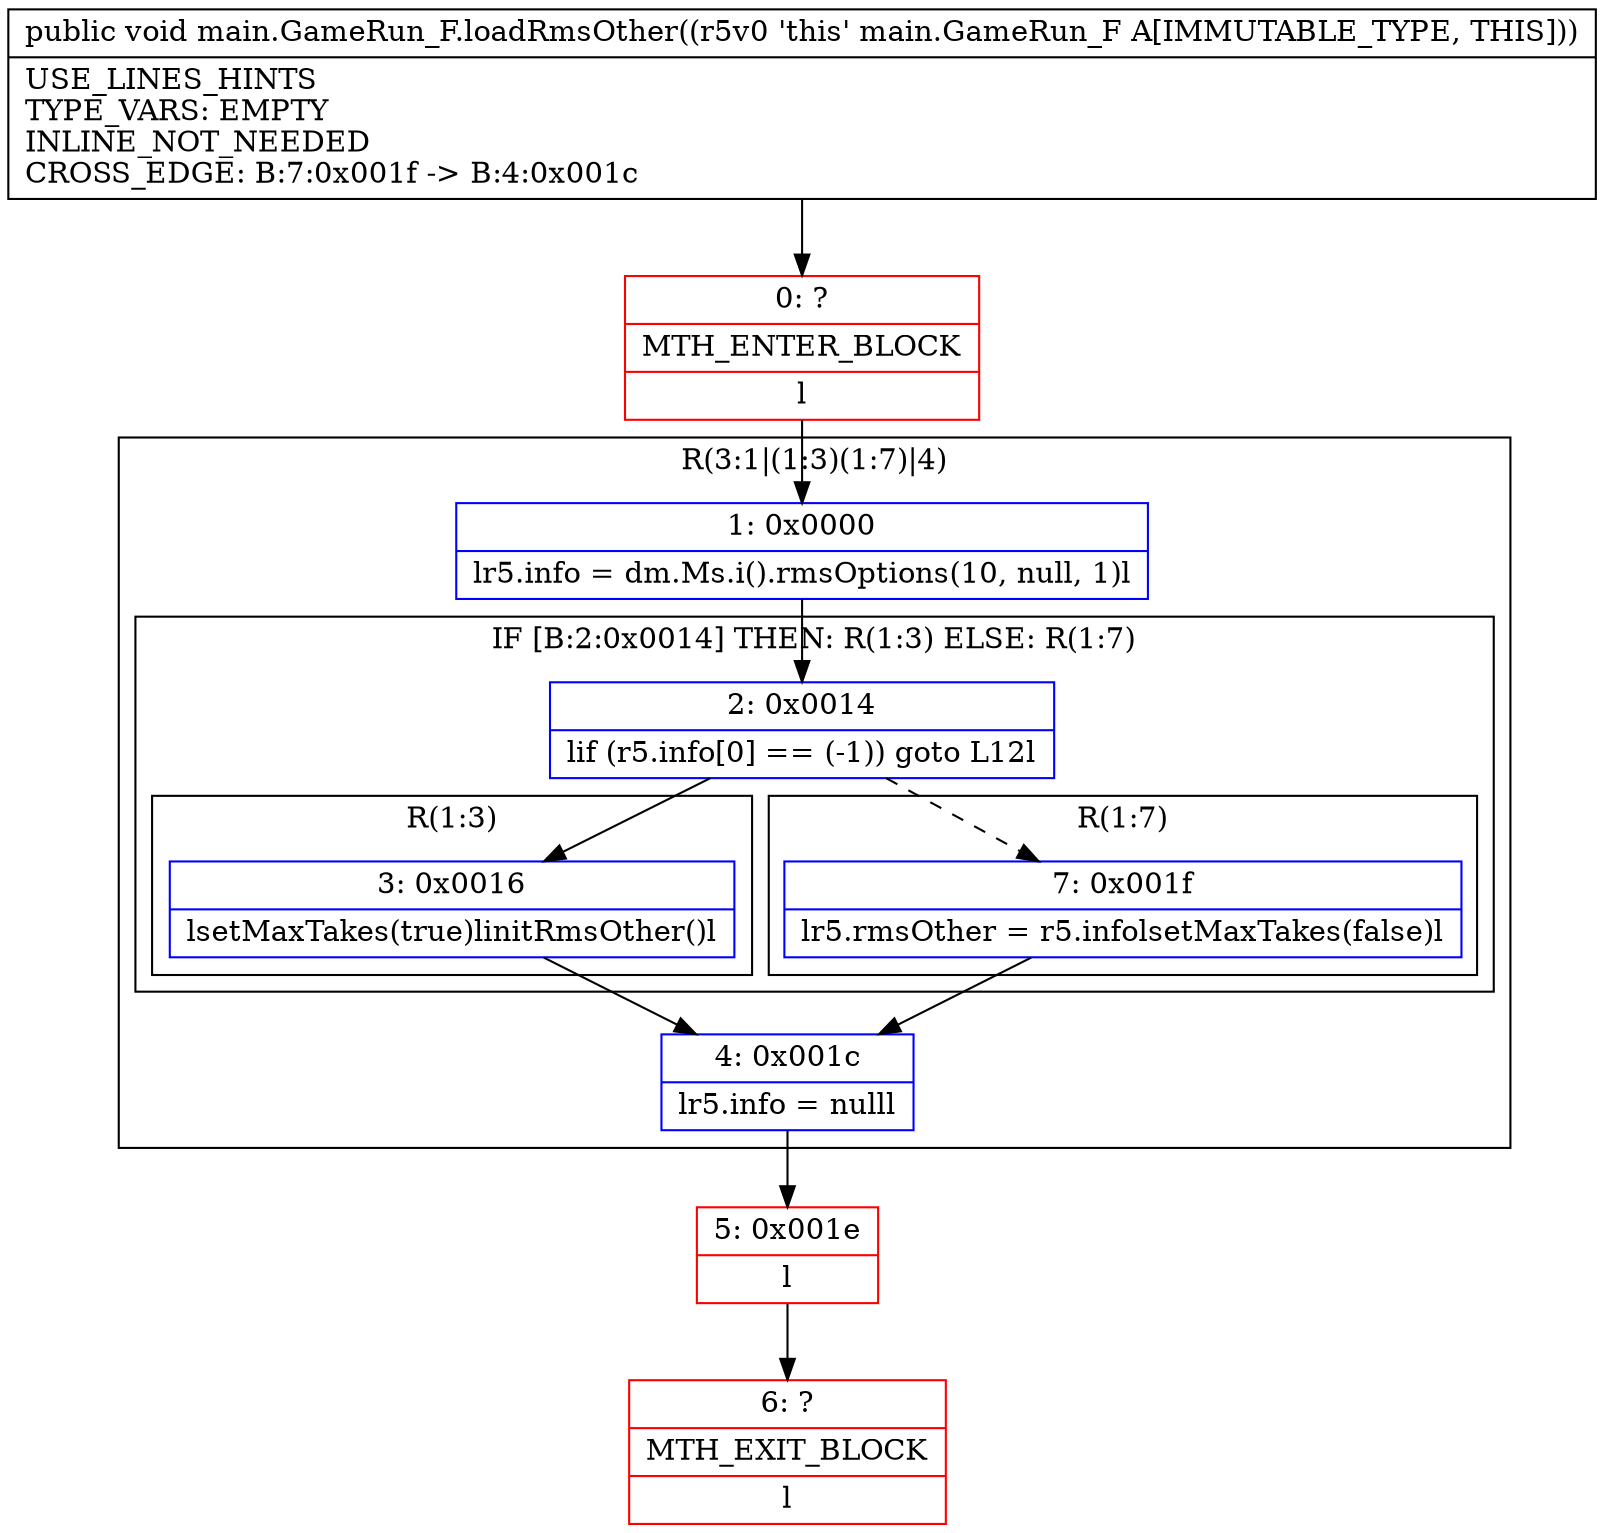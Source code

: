 digraph "CFG formain.GameRun_F.loadRmsOther()V" {
subgraph cluster_Region_1899888174 {
label = "R(3:1|(1:3)(1:7)|4)";
node [shape=record,color=blue];
Node_1 [shape=record,label="{1\:\ 0x0000|lr5.info = dm.Ms.i().rmsOptions(10, null, 1)l}"];
subgraph cluster_IfRegion_315007670 {
label = "IF [B:2:0x0014] THEN: R(1:3) ELSE: R(1:7)";
node [shape=record,color=blue];
Node_2 [shape=record,label="{2\:\ 0x0014|lif (r5.info[0] == (\-1)) goto L12l}"];
subgraph cluster_Region_852096014 {
label = "R(1:3)";
node [shape=record,color=blue];
Node_3 [shape=record,label="{3\:\ 0x0016|lsetMaxTakes(true)linitRmsOther()l}"];
}
subgraph cluster_Region_1914841511 {
label = "R(1:7)";
node [shape=record,color=blue];
Node_7 [shape=record,label="{7\:\ 0x001f|lr5.rmsOther = r5.infolsetMaxTakes(false)l}"];
}
}
Node_4 [shape=record,label="{4\:\ 0x001c|lr5.info = nulll}"];
}
Node_0 [shape=record,color=red,label="{0\:\ ?|MTH_ENTER_BLOCK\l|l}"];
Node_5 [shape=record,color=red,label="{5\:\ 0x001e|l}"];
Node_6 [shape=record,color=red,label="{6\:\ ?|MTH_EXIT_BLOCK\l|l}"];
MethodNode[shape=record,label="{public void main.GameRun_F.loadRmsOther((r5v0 'this' main.GameRun_F A[IMMUTABLE_TYPE, THIS]))  | USE_LINES_HINTS\lTYPE_VARS: EMPTY\lINLINE_NOT_NEEDED\lCROSS_EDGE: B:7:0x001f \-\> B:4:0x001c\l}"];
MethodNode -> Node_0;
Node_1 -> Node_2;
Node_2 -> Node_3;
Node_2 -> Node_7[style=dashed];
Node_3 -> Node_4;
Node_7 -> Node_4;
Node_4 -> Node_5;
Node_0 -> Node_1;
Node_5 -> Node_6;
}

